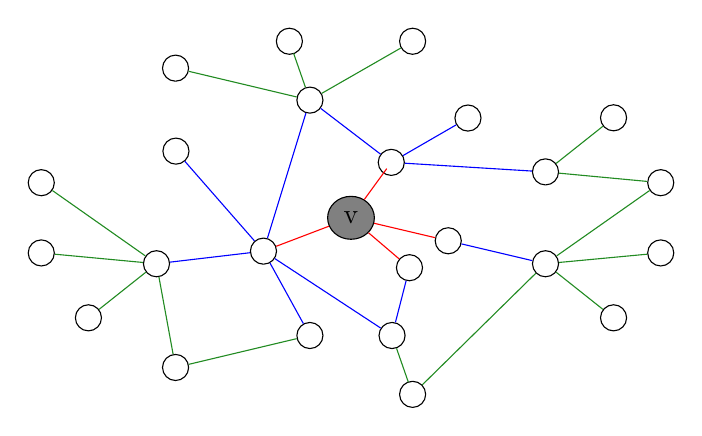 
\begin{tikzpicture}[>=latex,line join=bevel,]
%%
\node (b4) at (73.058bp,65.023bp) [draw,ellipse] {};
  \node (b5) at (128.29bp,39.185bp) [draw,ellipse] {};
  \node (b6) at (157.86bp,39.185bp) [draw,ellipse] {};
  \node (b7) at (213.1bp,65.023bp) [draw,ellipse] {};
  \node (b0) at (213.1bp,98.087bp) [draw,ellipse] {};
  \node (b1) at (185.19bp,117.47bp) [draw,ellipse] {};
  \node (b2) at (128.29bp,123.92bp) [draw,ellipse] {};
  \node (b3) at (80.062bp,105.56bp) [draw,ellipse] {};
  \node (c11) at (79.919bp,27.676bp) [draw,ellipse] {};
  \node (c10) at (48.554bp,45.554bp) [draw,ellipse] {};
  \node (a1) at (111.57bp,69.555bp) [draw,ellipse] {};
  \node (a0) at (157.58bp,101.51bp) [draw,ellipse] {};
  \node (c9) at (31.579bp,68.913bp) [draw,ellipse] {};
  \node (a2) at (164.13bp,63.595bp) [draw,ellipse] {};
  \node (c3) at (165.26bp,18.0bp) [draw,ellipse] {};
  \node (c2) at (254.58bp,68.913bp) [draw,ellipse] {};
  \node (c1) at (237.6bp,45.554bp) [draw,ellipse] {};
  \node (c0) at (254.58bp,94.197bp) [draw,ellipse] {};
  \node (c7) at (237.6bp,117.56bp) [draw,ellipse] {};
  \node (c6) at (79.919bp,135.43bp) [draw,ellipse] {};
  \node (c5) at (120.9bp,145.11bp) [draw,ellipse] {};
  \node (c4) at (165.26bp,145.11bp) [draw,ellipse] {};
  \node (a3) at (178.09bp,73.289bp) [draw,ellipse] {};
  \node (c8) at (31.579bp,94.197bp) [draw,ellipse] {};
  \node (v) at (143.08bp,81.555bp) [draw,fill=gray,ellipse] {v};
  \draw [red,] (v) ..controls (160.6bp,66.607bp) and (160.73bp,66.493bp)  .. (a2);
  \draw [ForestGreen,] (b6) ..controls (163.88bp,21.934bp) and (163.94bp,21.786bp)  .. (c3);
  \draw [blue,] (a1) ..controls (97.118bp,86.067bp) and (94.642bp,88.897bp)  .. (b3);
  \draw [ForestGreen,] (b7) ..controls (193.28bp,45.539bp) and (185.06bp,37.466bp)  .. (c3);
  \draw [blue,] (a0) ..controls (143.16bp,112.54bp) and (143.05bp,112.63bp)  .. (b2);
  \draw [ForestGreen,] (b2) ..controls (106.35bp,129.15bp) and (101.86bp,130.21bp)  .. (c6);
  \draw [ForestGreen,] (b4) ..controls (54.278bp,78.232bp) and (50.191bp,81.107bp)  .. (c8);
  \draw [red,] (v) ..controls (165.56bp,76.248bp) and (165.66bp,76.223bp)  .. (a3);
  \draw [ForestGreen,] (b7) ..controls (231.88bp,78.232bp) and (235.97bp,81.107bp)  .. (c0);
  \draw [blue,] (a0) ..controls (173.41bp,110.67bp) and (173.51bp,110.72bp)  .. (b1);
  \draw [ForestGreen,] (b0) ..controls (227.52bp,109.55bp) and (227.69bp,109.68bp)  .. (c7);
  \draw [ForestGreen,] (b4) ..controls (76.438bp,46.623bp) and (76.549bp,46.021bp)  .. (c11);
  \draw [ForestGreen,] (b2) ..controls (122.27bp,141.18bp) and (122.22bp,141.32bp)  .. (c5);
  \draw [blue,] (a1) ..controls (92.882bp,67.356bp) and (92.093bp,67.263bp)  .. (b4);
  \draw [red,] (v) ..controls (156.8bp,100.43bp) and (157.08bp,100.82bp)  .. (a0);
  \draw [ForestGreen,] (b7) ..controls (227.52bp,53.564bp) and (227.69bp,53.43bp)  .. (c1);
  \draw [blue,] (a0) ..controls (181.96bp,100.01bp) and (188.88bp,99.58bp)  .. (b0);
  \draw [ForestGreen,] (b4) ..controls (58.635bp,53.564bp) and (58.468bp,53.43bp)  .. (c10);
  \draw [blue,] (a3) ..controls (196.14bp,69.027bp) and (196.27bp,68.996bp)  .. (b7);
  \draw [ForestGreen,] (b5) ..controls (106.35bp,33.964bp) and (101.86bp,32.896bp)  .. (c11);
  \draw [ForestGreen,] (b2) ..controls (145.91bp,134.02bp) and (147.66bp,135.02bp)  .. (c4);
  \draw [blue,] (a1) ..controls (120.39bp,53.543bp) and (120.45bp,53.429bp)  .. (b5);
  \draw [blue,] (a2) ..controls (159.61bp,45.992bp) and (159.58bp,45.871bp)  .. (b6);
  \draw [red,] (v) ..controls (121.8bp,73.45bp) and (121.71bp,73.416bp)  .. (a1);
  \draw [blue,] (a1) ..controls (131.79bp,56.289bp) and (137.44bp,52.586bp)  .. (b6);
  \draw [blue,] (a1) ..controls (118.86bp,93.266bp) and (121.01bp,100.25bp)  .. (b2);
  \draw [ForestGreen,] (b7) ..controls (233.15bp,66.903bp) and (234.91bp,67.068bp)  .. (c2);
  \draw [ForestGreen,] (b4) ..controls (53.008bp,66.903bp) and (51.249bp,67.068bp)  .. (c9);
  \draw [ForestGreen,] (b0) ..controls (233.15bp,96.206bp) and (234.91bp,96.041bp)  .. (c0);
%
\end{tikzpicture}

